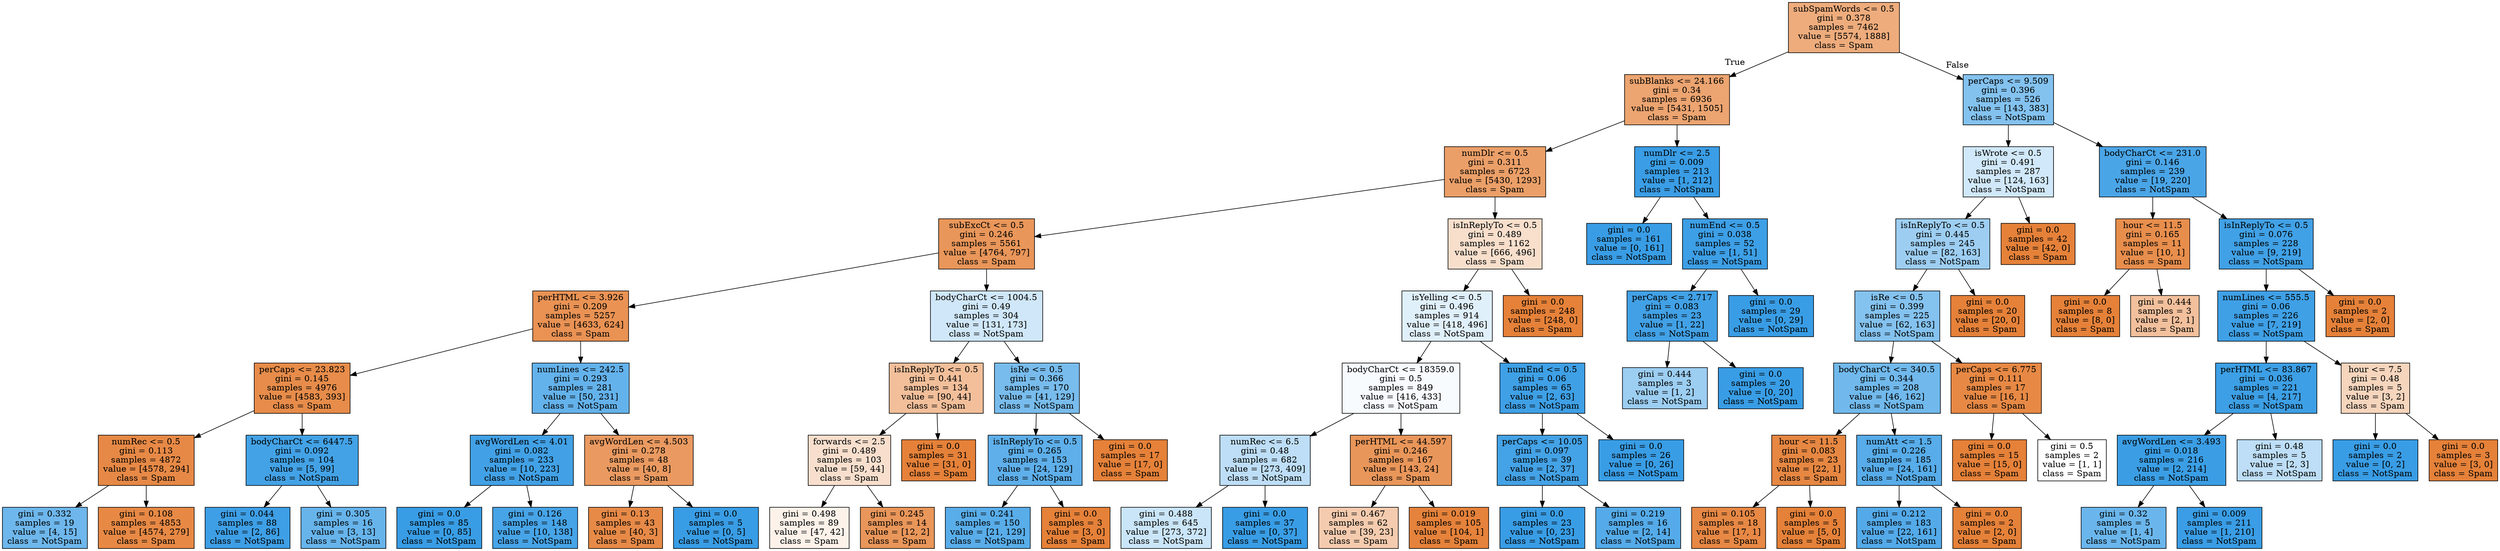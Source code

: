 digraph Tree {
node [shape=box, style="filled", color="black"] ;
0 [label="subSpamWords <= 0.5\ngini = 0.378\nsamples = 7462\nvalue = [5574, 1888]\nclass = Spam", fillcolor="#eeac7c"] ;
1 [label="subBlanks <= 24.166\ngini = 0.34\nsamples = 6936\nvalue = [5431, 1505]\nclass = Spam", fillcolor="#eca470"] ;
0 -> 1 [labeldistance=2.5, labelangle=45, headlabel="True"] ;
2 [label="numDlr <= 0.5\ngini = 0.311\nsamples = 6723\nvalue = [5430, 1293]\nclass = Spam", fillcolor="#eb9f68"] ;
1 -> 2 ;
3 [label="subExcCt <= 0.5\ngini = 0.246\nsamples = 5561\nvalue = [4764, 797]\nclass = Spam", fillcolor="#e9965a"] ;
2 -> 3 ;
4 [label="perHTML <= 3.926\ngini = 0.209\nsamples = 5257\nvalue = [4633, 624]\nclass = Spam", fillcolor="#e99254"] ;
3 -> 4 ;
5 [label="perCaps <= 23.823\ngini = 0.145\nsamples = 4976\nvalue = [4583, 393]\nclass = Spam", fillcolor="#e78c4a"] ;
4 -> 5 ;
6 [label="numRec <= 0.5\ngini = 0.113\nsamples = 4872\nvalue = [4578, 294]\nclass = Spam", fillcolor="#e78946"] ;
5 -> 6 ;
7 [label="gini = 0.332\nsamples = 19\nvalue = [4, 15]\nclass = NotSpam", fillcolor="#6eb7ec"] ;
6 -> 7 ;
8 [label="gini = 0.108\nsamples = 4853\nvalue = [4574, 279]\nclass = Spam", fillcolor="#e78945"] ;
6 -> 8 ;
9 [label="bodyCharCt <= 6447.5\ngini = 0.092\nsamples = 104\nvalue = [5, 99]\nclass = NotSpam", fillcolor="#43a2e6"] ;
5 -> 9 ;
10 [label="gini = 0.044\nsamples = 88\nvalue = [2, 86]\nclass = NotSpam", fillcolor="#3e9fe6"] ;
9 -> 10 ;
11 [label="gini = 0.305\nsamples = 16\nvalue = [3, 13]\nclass = NotSpam", fillcolor="#67b4eb"] ;
9 -> 11 ;
12 [label="numLines <= 242.5\ngini = 0.293\nsamples = 281\nvalue = [50, 231]\nclass = NotSpam", fillcolor="#64b2eb"] ;
4 -> 12 ;
13 [label="avgWordLen <= 4.01\ngini = 0.082\nsamples = 233\nvalue = [10, 223]\nclass = NotSpam", fillcolor="#42a1e6"] ;
12 -> 13 ;
14 [label="gini = 0.0\nsamples = 85\nvalue = [0, 85]\nclass = NotSpam", fillcolor="#399de5"] ;
13 -> 14 ;
15 [label="gini = 0.126\nsamples = 148\nvalue = [10, 138]\nclass = NotSpam", fillcolor="#47a4e7"] ;
13 -> 15 ;
16 [label="avgWordLen <= 4.503\ngini = 0.278\nsamples = 48\nvalue = [40, 8]\nclass = Spam", fillcolor="#ea9a61"] ;
12 -> 16 ;
17 [label="gini = 0.13\nsamples = 43\nvalue = [40, 3]\nclass = Spam", fillcolor="#e78a48"] ;
16 -> 17 ;
18 [label="gini = 0.0\nsamples = 5\nvalue = [0, 5]\nclass = NotSpam", fillcolor="#399de5"] ;
16 -> 18 ;
19 [label="bodyCharCt <= 1004.5\ngini = 0.49\nsamples = 304\nvalue = [131, 173]\nclass = NotSpam", fillcolor="#cfe7f9"] ;
3 -> 19 ;
20 [label="isInReplyTo <= 0.5\ngini = 0.441\nsamples = 134\nvalue = [90, 44]\nclass = Spam", fillcolor="#f2bf9a"] ;
19 -> 20 ;
21 [label="forwards <= 2.5\ngini = 0.489\nsamples = 103\nvalue = [59, 44]\nclass = Spam", fillcolor="#f8dfcd"] ;
20 -> 21 ;
22 [label="gini = 0.498\nsamples = 89\nvalue = [47, 42]\nclass = Spam", fillcolor="#fcf2ea"] ;
21 -> 22 ;
23 [label="gini = 0.245\nsamples = 14\nvalue = [12, 2]\nclass = Spam", fillcolor="#e9965a"] ;
21 -> 23 ;
24 [label="gini = 0.0\nsamples = 31\nvalue = [31, 0]\nclass = Spam", fillcolor="#e58139"] ;
20 -> 24 ;
25 [label="isRe <= 0.5\ngini = 0.366\nsamples = 170\nvalue = [41, 129]\nclass = NotSpam", fillcolor="#78bced"] ;
19 -> 25 ;
26 [label="isInReplyTo <= 0.5\ngini = 0.265\nsamples = 153\nvalue = [24, 129]\nclass = NotSpam", fillcolor="#5eafea"] ;
25 -> 26 ;
27 [label="gini = 0.241\nsamples = 150\nvalue = [21, 129]\nclass = NotSpam", fillcolor="#59ade9"] ;
26 -> 27 ;
28 [label="gini = 0.0\nsamples = 3\nvalue = [3, 0]\nclass = Spam", fillcolor="#e58139"] ;
26 -> 28 ;
29 [label="gini = 0.0\nsamples = 17\nvalue = [17, 0]\nclass = Spam", fillcolor="#e58139"] ;
25 -> 29 ;
30 [label="isInReplyTo <= 0.5\ngini = 0.489\nsamples = 1162\nvalue = [666, 496]\nclass = Spam", fillcolor="#f8dfcc"] ;
2 -> 30 ;
31 [label="isYelling <= 0.5\ngini = 0.496\nsamples = 914\nvalue = [418, 496]\nclass = NotSpam", fillcolor="#e0f0fb"] ;
30 -> 31 ;
32 [label="bodyCharCt <= 18359.0\ngini = 0.5\nsamples = 849\nvalue = [416, 433]\nclass = NotSpam", fillcolor="#f7fbfe"] ;
31 -> 32 ;
33 [label="numRec <= 6.5\ngini = 0.48\nsamples = 682\nvalue = [273, 409]\nclass = NotSpam", fillcolor="#bddef6"] ;
32 -> 33 ;
34 [label="gini = 0.488\nsamples = 645\nvalue = [273, 372]\nclass = NotSpam", fillcolor="#cae5f8"] ;
33 -> 34 ;
35 [label="gini = 0.0\nsamples = 37\nvalue = [0, 37]\nclass = NotSpam", fillcolor="#399de5"] ;
33 -> 35 ;
36 [label="perHTML <= 44.597\ngini = 0.246\nsamples = 167\nvalue = [143, 24]\nclass = Spam", fillcolor="#e9965a"] ;
32 -> 36 ;
37 [label="gini = 0.467\nsamples = 62\nvalue = [39, 23]\nclass = Spam", fillcolor="#f4cbae"] ;
36 -> 37 ;
38 [label="gini = 0.019\nsamples = 105\nvalue = [104, 1]\nclass = Spam", fillcolor="#e5823b"] ;
36 -> 38 ;
39 [label="numEnd <= 0.5\ngini = 0.06\nsamples = 65\nvalue = [2, 63]\nclass = NotSpam", fillcolor="#3fa0e6"] ;
31 -> 39 ;
40 [label="perCaps <= 10.05\ngini = 0.097\nsamples = 39\nvalue = [2, 37]\nclass = NotSpam", fillcolor="#44a2e6"] ;
39 -> 40 ;
41 [label="gini = 0.0\nsamples = 23\nvalue = [0, 23]\nclass = NotSpam", fillcolor="#399de5"] ;
40 -> 41 ;
42 [label="gini = 0.219\nsamples = 16\nvalue = [2, 14]\nclass = NotSpam", fillcolor="#55abe9"] ;
40 -> 42 ;
43 [label="gini = 0.0\nsamples = 26\nvalue = [0, 26]\nclass = NotSpam", fillcolor="#399de5"] ;
39 -> 43 ;
44 [label="gini = 0.0\nsamples = 248\nvalue = [248, 0]\nclass = Spam", fillcolor="#e58139"] ;
30 -> 44 ;
45 [label="numDlr <= 2.5\ngini = 0.009\nsamples = 213\nvalue = [1, 212]\nclass = NotSpam", fillcolor="#3a9de5"] ;
1 -> 45 ;
46 [label="gini = 0.0\nsamples = 161\nvalue = [0, 161]\nclass = NotSpam", fillcolor="#399de5"] ;
45 -> 46 ;
47 [label="numEnd <= 0.5\ngini = 0.038\nsamples = 52\nvalue = [1, 51]\nclass = NotSpam", fillcolor="#3d9fe6"] ;
45 -> 47 ;
48 [label="perCaps <= 2.717\ngini = 0.083\nsamples = 23\nvalue = [1, 22]\nclass = NotSpam", fillcolor="#42a1e6"] ;
47 -> 48 ;
49 [label="gini = 0.444\nsamples = 3\nvalue = [1, 2]\nclass = NotSpam", fillcolor="#9ccef2"] ;
48 -> 49 ;
50 [label="gini = 0.0\nsamples = 20\nvalue = [0, 20]\nclass = NotSpam", fillcolor="#399de5"] ;
48 -> 50 ;
51 [label="gini = 0.0\nsamples = 29\nvalue = [0, 29]\nclass = NotSpam", fillcolor="#399de5"] ;
47 -> 51 ;
52 [label="perCaps <= 9.509\ngini = 0.396\nsamples = 526\nvalue = [143, 383]\nclass = NotSpam", fillcolor="#83c2ef"] ;
0 -> 52 [labeldistance=2.5, labelangle=-45, headlabel="False"] ;
53 [label="isWrote <= 0.5\ngini = 0.491\nsamples = 287\nvalue = [124, 163]\nclass = NotSpam", fillcolor="#d0e8f9"] ;
52 -> 53 ;
54 [label="isInReplyTo <= 0.5\ngini = 0.445\nsamples = 245\nvalue = [82, 163]\nclass = NotSpam", fillcolor="#9dcef2"] ;
53 -> 54 ;
55 [label="isRe <= 0.5\ngini = 0.399\nsamples = 225\nvalue = [62, 163]\nclass = NotSpam", fillcolor="#84c2ef"] ;
54 -> 55 ;
56 [label="bodyCharCt <= 340.5\ngini = 0.344\nsamples = 208\nvalue = [46, 162]\nclass = NotSpam", fillcolor="#71b9ec"] ;
55 -> 56 ;
57 [label="hour <= 11.5\ngini = 0.083\nsamples = 23\nvalue = [22, 1]\nclass = Spam", fillcolor="#e68742"] ;
56 -> 57 ;
58 [label="gini = 0.105\nsamples = 18\nvalue = [17, 1]\nclass = Spam", fillcolor="#e78845"] ;
57 -> 58 ;
59 [label="gini = 0.0\nsamples = 5\nvalue = [5, 0]\nclass = Spam", fillcolor="#e58139"] ;
57 -> 59 ;
60 [label="numAtt <= 1.5\ngini = 0.226\nsamples = 185\nvalue = [24, 161]\nclass = NotSpam", fillcolor="#57ace9"] ;
56 -> 60 ;
61 [label="gini = 0.212\nsamples = 183\nvalue = [22, 161]\nclass = NotSpam", fillcolor="#54aae9"] ;
60 -> 61 ;
62 [label="gini = 0.0\nsamples = 2\nvalue = [2, 0]\nclass = Spam", fillcolor="#e58139"] ;
60 -> 62 ;
63 [label="perCaps <= 6.775\ngini = 0.111\nsamples = 17\nvalue = [16, 1]\nclass = Spam", fillcolor="#e78945"] ;
55 -> 63 ;
64 [label="gini = 0.0\nsamples = 15\nvalue = [15, 0]\nclass = Spam", fillcolor="#e58139"] ;
63 -> 64 ;
65 [label="gini = 0.5\nsamples = 2\nvalue = [1, 1]\nclass = Spam", fillcolor="#ffffff"] ;
63 -> 65 ;
66 [label="gini = 0.0\nsamples = 20\nvalue = [20, 0]\nclass = Spam", fillcolor="#e58139"] ;
54 -> 66 ;
67 [label="gini = 0.0\nsamples = 42\nvalue = [42, 0]\nclass = Spam", fillcolor="#e58139"] ;
53 -> 67 ;
68 [label="bodyCharCt <= 231.0\ngini = 0.146\nsamples = 239\nvalue = [19, 220]\nclass = NotSpam", fillcolor="#4aa5e7"] ;
52 -> 68 ;
69 [label="hour <= 11.5\ngini = 0.165\nsamples = 11\nvalue = [10, 1]\nclass = Spam", fillcolor="#e88e4d"] ;
68 -> 69 ;
70 [label="gini = 0.0\nsamples = 8\nvalue = [8, 0]\nclass = Spam", fillcolor="#e58139"] ;
69 -> 70 ;
71 [label="gini = 0.444\nsamples = 3\nvalue = [2, 1]\nclass = Spam", fillcolor="#f2c09c"] ;
69 -> 71 ;
72 [label="isInReplyTo <= 0.5\ngini = 0.076\nsamples = 228\nvalue = [9, 219]\nclass = NotSpam", fillcolor="#41a1e6"] ;
68 -> 72 ;
73 [label="numLines <= 555.5\ngini = 0.06\nsamples = 226\nvalue = [7, 219]\nclass = NotSpam", fillcolor="#3fa0e6"] ;
72 -> 73 ;
74 [label="perHTML <= 83.867\ngini = 0.036\nsamples = 221\nvalue = [4, 217]\nclass = NotSpam", fillcolor="#3d9fe5"] ;
73 -> 74 ;
75 [label="avgWordLen <= 3.493\ngini = 0.018\nsamples = 216\nvalue = [2, 214]\nclass = NotSpam", fillcolor="#3b9ee5"] ;
74 -> 75 ;
76 [label="gini = 0.32\nsamples = 5\nvalue = [1, 4]\nclass = NotSpam", fillcolor="#6ab6ec"] ;
75 -> 76 ;
77 [label="gini = 0.009\nsamples = 211\nvalue = [1, 210]\nclass = NotSpam", fillcolor="#3a9de5"] ;
75 -> 77 ;
78 [label="gini = 0.48\nsamples = 5\nvalue = [2, 3]\nclass = NotSpam", fillcolor="#bddef6"] ;
74 -> 78 ;
79 [label="hour <= 7.5\ngini = 0.48\nsamples = 5\nvalue = [3, 2]\nclass = Spam", fillcolor="#f6d5bd"] ;
73 -> 79 ;
80 [label="gini = 0.0\nsamples = 2\nvalue = [0, 2]\nclass = NotSpam", fillcolor="#399de5"] ;
79 -> 80 ;
81 [label="gini = 0.0\nsamples = 3\nvalue = [3, 0]\nclass = Spam", fillcolor="#e58139"] ;
79 -> 81 ;
82 [label="gini = 0.0\nsamples = 2\nvalue = [2, 0]\nclass = Spam", fillcolor="#e58139"] ;
72 -> 82 ;
}